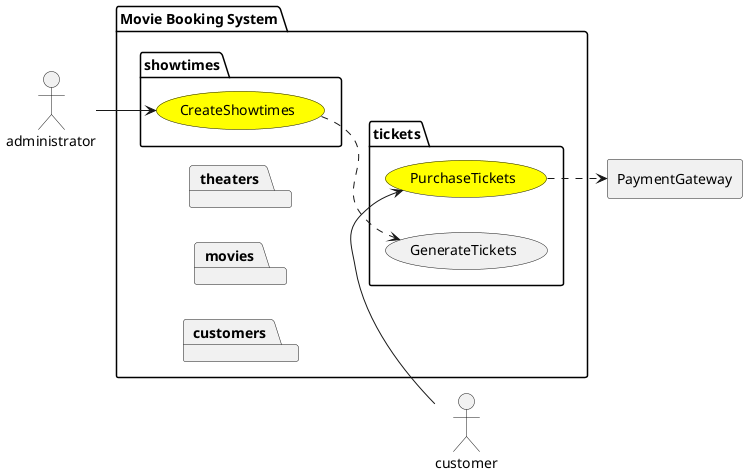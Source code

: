 @startuml

@startuml
left to right direction
actor customer
actor administrator
rectangle PaymentGateway

package "Movie Booking System" as mbs {
package tickets {
usecase PurchaseTickets #yellow
usecase GenerateTickets
}

package showtimes {
    usecase CreateShowtimes #yellow
}

package theaters {
}

package movies {
}

package customers {
}

}

administrator --> CreateShowtimes
customer -> PurchaseTickets
PurchaseTickets ..> PaymentGateway
CreateShowtimes ..> GenerateTickets

@enduml

@enduml